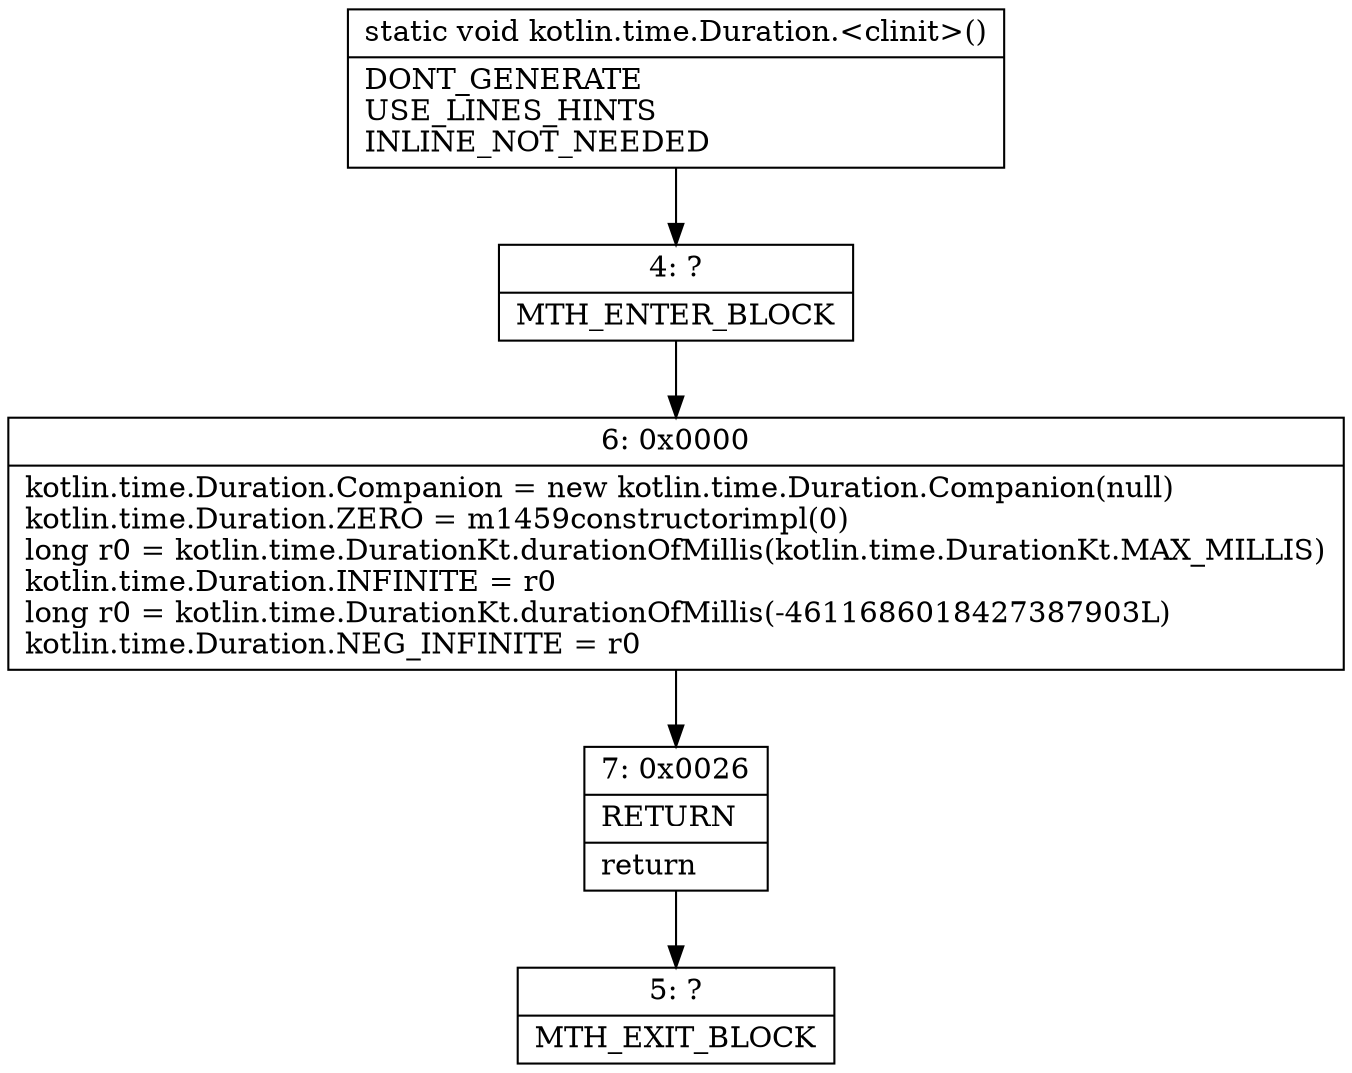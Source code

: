 digraph "CFG forkotlin.time.Duration.\<clinit\>()V" {
Node_4 [shape=record,label="{4\:\ ?|MTH_ENTER_BLOCK\l}"];
Node_6 [shape=record,label="{6\:\ 0x0000|kotlin.time.Duration.Companion = new kotlin.time.Duration.Companion(null)\lkotlin.time.Duration.ZERO = m1459constructorimpl(0)\llong r0 = kotlin.time.DurationKt.durationOfMillis(kotlin.time.DurationKt.MAX_MILLIS)\lkotlin.time.Duration.INFINITE = r0\llong r0 = kotlin.time.DurationKt.durationOfMillis(\-4611686018427387903L)\lkotlin.time.Duration.NEG_INFINITE = r0\l}"];
Node_7 [shape=record,label="{7\:\ 0x0026|RETURN\l|return\l}"];
Node_5 [shape=record,label="{5\:\ ?|MTH_EXIT_BLOCK\l}"];
MethodNode[shape=record,label="{static void kotlin.time.Duration.\<clinit\>()  | DONT_GENERATE\lUSE_LINES_HINTS\lINLINE_NOT_NEEDED\l}"];
MethodNode -> Node_4;Node_4 -> Node_6;
Node_6 -> Node_7;
Node_7 -> Node_5;
}

